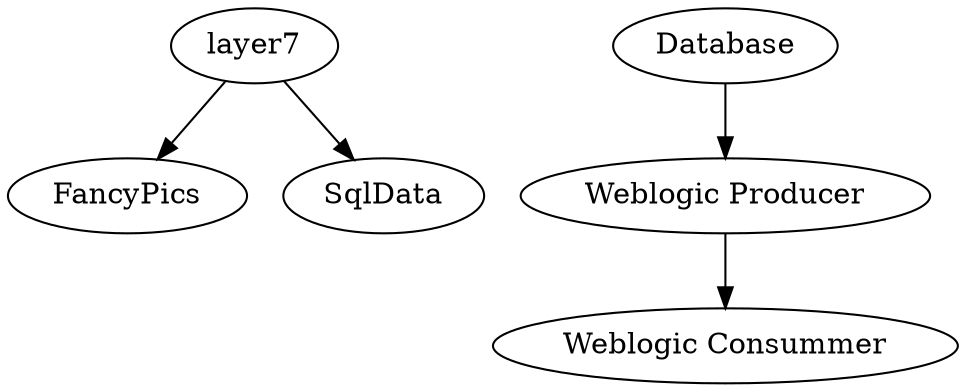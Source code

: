 digraph layer7 {
	layer7 -> FancyPics;
	layer7 -> SqlData;
	Database -> "Weblogic Producer";
	"Weblogic Producer" -> "Weblogic Consummer";

}
